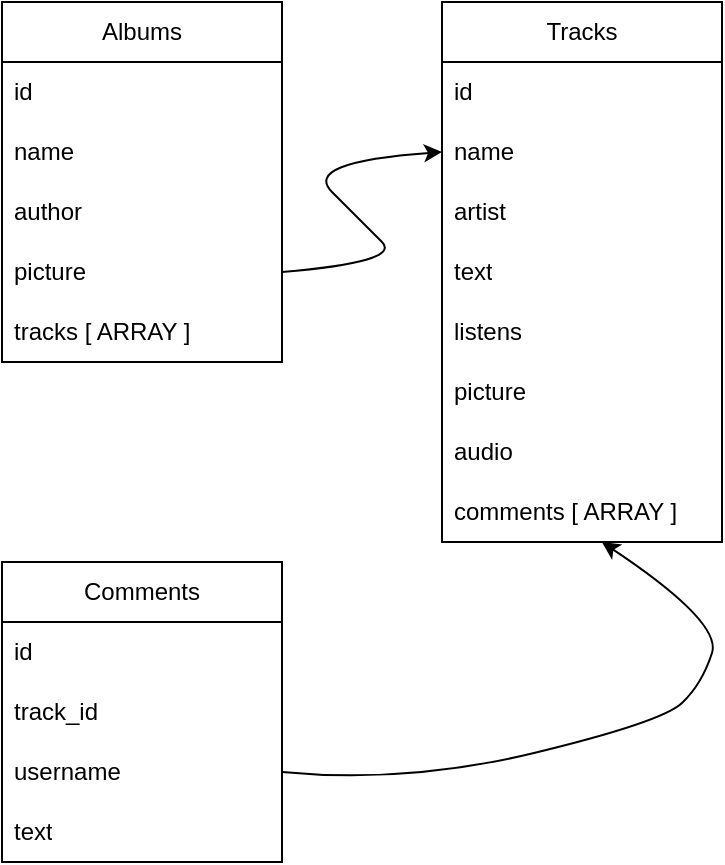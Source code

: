 <mxfile version="22.0.0" type="github">
  <diagram name="Страница — 1" id="BsvFJUhxQ8sqZDMopN1O">
    <mxGraphModel dx="1050" dy="542" grid="1" gridSize="10" guides="1" tooltips="1" connect="1" arrows="1" fold="1" page="1" pageScale="1" pageWidth="827" pageHeight="1169" math="0" shadow="0">
      <root>
        <mxCell id="0" />
        <mxCell id="1" parent="0" />
        <mxCell id="ULYyHdxNfxWxSipWL-FE-1" value="Tracks" style="swimlane;fontStyle=0;childLayout=stackLayout;horizontal=1;startSize=30;horizontalStack=0;resizeParent=1;resizeParentMax=0;resizeLast=0;collapsible=1;marginBottom=0;whiteSpace=wrap;html=1;" parent="1" vertex="1">
          <mxGeometry x="360" y="40" width="140" height="270" as="geometry" />
        </mxCell>
        <mxCell id="ULYyHdxNfxWxSipWL-FE-2" value="id" style="text;strokeColor=none;fillColor=none;align=left;verticalAlign=middle;spacingLeft=4;spacingRight=4;overflow=hidden;points=[[0,0.5],[1,0.5]];portConstraint=eastwest;rotatable=0;whiteSpace=wrap;html=1;" parent="ULYyHdxNfxWxSipWL-FE-1" vertex="1">
          <mxGeometry y="30" width="140" height="30" as="geometry" />
        </mxCell>
        <mxCell id="ULYyHdxNfxWxSipWL-FE-3" value="name" style="text;strokeColor=none;fillColor=none;align=left;verticalAlign=middle;spacingLeft=4;spacingRight=4;overflow=hidden;points=[[0,0.5],[1,0.5]];portConstraint=eastwest;rotatable=0;whiteSpace=wrap;html=1;" parent="ULYyHdxNfxWxSipWL-FE-1" vertex="1">
          <mxGeometry y="60" width="140" height="30" as="geometry" />
        </mxCell>
        <mxCell id="ULYyHdxNfxWxSipWL-FE-4" value="artist" style="text;strokeColor=none;fillColor=none;align=left;verticalAlign=middle;spacingLeft=4;spacingRight=4;overflow=hidden;points=[[0,0.5],[1,0.5]];portConstraint=eastwest;rotatable=0;whiteSpace=wrap;html=1;" parent="ULYyHdxNfxWxSipWL-FE-1" vertex="1">
          <mxGeometry y="90" width="140" height="30" as="geometry" />
        </mxCell>
        <mxCell id="ULYyHdxNfxWxSipWL-FE-13" value="text" style="text;strokeColor=none;fillColor=none;align=left;verticalAlign=middle;spacingLeft=4;spacingRight=4;overflow=hidden;points=[[0,0.5],[1,0.5]];portConstraint=eastwest;rotatable=0;whiteSpace=wrap;html=1;" parent="ULYyHdxNfxWxSipWL-FE-1" vertex="1">
          <mxGeometry y="120" width="140" height="30" as="geometry" />
        </mxCell>
        <mxCell id="ULYyHdxNfxWxSipWL-FE-15" value="listens" style="text;strokeColor=none;fillColor=none;align=left;verticalAlign=middle;spacingLeft=4;spacingRight=4;overflow=hidden;points=[[0,0.5],[1,0.5]];portConstraint=eastwest;rotatable=0;whiteSpace=wrap;html=1;" parent="ULYyHdxNfxWxSipWL-FE-1" vertex="1">
          <mxGeometry y="150" width="140" height="30" as="geometry" />
        </mxCell>
        <mxCell id="ULYyHdxNfxWxSipWL-FE-14" value="picture" style="text;strokeColor=none;fillColor=none;align=left;verticalAlign=middle;spacingLeft=4;spacingRight=4;overflow=hidden;points=[[0,0.5],[1,0.5]];portConstraint=eastwest;rotatable=0;whiteSpace=wrap;html=1;" parent="ULYyHdxNfxWxSipWL-FE-1" vertex="1">
          <mxGeometry y="180" width="140" height="30" as="geometry" />
        </mxCell>
        <mxCell id="ULYyHdxNfxWxSipWL-FE-16" value="audio" style="text;strokeColor=none;fillColor=none;align=left;verticalAlign=middle;spacingLeft=4;spacingRight=4;overflow=hidden;points=[[0,0.5],[1,0.5]];portConstraint=eastwest;rotatable=0;whiteSpace=wrap;html=1;" parent="ULYyHdxNfxWxSipWL-FE-1" vertex="1">
          <mxGeometry y="210" width="140" height="30" as="geometry" />
        </mxCell>
        <mxCell id="ULYyHdxNfxWxSipWL-FE-17" value="comments [ ARRAY ]" style="text;strokeColor=none;fillColor=none;align=left;verticalAlign=middle;spacingLeft=4;spacingRight=4;overflow=hidden;points=[[0,0.5],[1,0.5]];portConstraint=eastwest;rotatable=0;whiteSpace=wrap;html=1;" parent="ULYyHdxNfxWxSipWL-FE-1" vertex="1">
          <mxGeometry y="240" width="140" height="30" as="geometry" />
        </mxCell>
        <mxCell id="ULYyHdxNfxWxSipWL-FE-5" value="Albums" style="swimlane;fontStyle=0;childLayout=stackLayout;horizontal=1;startSize=30;horizontalStack=0;resizeParent=1;resizeParentMax=0;resizeLast=0;collapsible=1;marginBottom=0;whiteSpace=wrap;html=1;" parent="1" vertex="1">
          <mxGeometry x="140" y="40" width="140" height="180" as="geometry" />
        </mxCell>
        <mxCell id="ULYyHdxNfxWxSipWL-FE-6" value="id" style="text;strokeColor=none;fillColor=none;align=left;verticalAlign=middle;spacingLeft=4;spacingRight=4;overflow=hidden;points=[[0,0.5],[1,0.5]];portConstraint=eastwest;rotatable=0;whiteSpace=wrap;html=1;" parent="ULYyHdxNfxWxSipWL-FE-5" vertex="1">
          <mxGeometry y="30" width="140" height="30" as="geometry" />
        </mxCell>
        <mxCell id="ULYyHdxNfxWxSipWL-FE-7" value="name" style="text;strokeColor=none;fillColor=none;align=left;verticalAlign=middle;spacingLeft=4;spacingRight=4;overflow=hidden;points=[[0,0.5],[1,0.5]];portConstraint=eastwest;rotatable=0;whiteSpace=wrap;html=1;" parent="ULYyHdxNfxWxSipWL-FE-5" vertex="1">
          <mxGeometry y="60" width="140" height="30" as="geometry" />
        </mxCell>
        <mxCell id="ULYyHdxNfxWxSipWL-FE-8" value="author" style="text;strokeColor=none;fillColor=none;align=left;verticalAlign=middle;spacingLeft=4;spacingRight=4;overflow=hidden;points=[[0,0.5],[1,0.5]];portConstraint=eastwest;rotatable=0;whiteSpace=wrap;html=1;" parent="ULYyHdxNfxWxSipWL-FE-5" vertex="1">
          <mxGeometry y="90" width="140" height="30" as="geometry" />
        </mxCell>
        <mxCell id="QWPkJdAIWtpZzioDdOoN-2" value="picture" style="text;strokeColor=none;fillColor=none;align=left;verticalAlign=middle;spacingLeft=4;spacingRight=4;overflow=hidden;points=[[0,0.5],[1,0.5]];portConstraint=eastwest;rotatable=0;whiteSpace=wrap;html=1;" vertex="1" parent="ULYyHdxNfxWxSipWL-FE-5">
          <mxGeometry y="120" width="140" height="30" as="geometry" />
        </mxCell>
        <mxCell id="QWPkJdAIWtpZzioDdOoN-1" value="tracks [ ARRAY ]" style="text;strokeColor=none;fillColor=none;align=left;verticalAlign=middle;spacingLeft=4;spacingRight=4;overflow=hidden;points=[[0,0.5],[1,0.5]];portConstraint=eastwest;rotatable=0;whiteSpace=wrap;html=1;" vertex="1" parent="ULYyHdxNfxWxSipWL-FE-5">
          <mxGeometry y="150" width="140" height="30" as="geometry" />
        </mxCell>
        <mxCell id="ULYyHdxNfxWxSipWL-FE-9" value="Comments" style="swimlane;fontStyle=0;childLayout=stackLayout;horizontal=1;startSize=30;horizontalStack=0;resizeParent=1;resizeParentMax=0;resizeLast=0;collapsible=1;marginBottom=0;whiteSpace=wrap;html=1;" parent="1" vertex="1">
          <mxGeometry x="140" y="320" width="140" height="150" as="geometry" />
        </mxCell>
        <mxCell id="ULYyHdxNfxWxSipWL-FE-10" value="id" style="text;strokeColor=none;fillColor=none;align=left;verticalAlign=middle;spacingLeft=4;spacingRight=4;overflow=hidden;points=[[0,0.5],[1,0.5]];portConstraint=eastwest;rotatable=0;whiteSpace=wrap;html=1;" parent="ULYyHdxNfxWxSipWL-FE-9" vertex="1">
          <mxGeometry y="30" width="140" height="30" as="geometry" />
        </mxCell>
        <mxCell id="ULYyHdxNfxWxSipWL-FE-11" value="track_id" style="text;strokeColor=none;fillColor=none;align=left;verticalAlign=middle;spacingLeft=4;spacingRight=4;overflow=hidden;points=[[0,0.5],[1,0.5]];portConstraint=eastwest;rotatable=0;whiteSpace=wrap;html=1;" parent="ULYyHdxNfxWxSipWL-FE-9" vertex="1">
          <mxGeometry y="60" width="140" height="30" as="geometry" />
        </mxCell>
        <mxCell id="QWPkJdAIWtpZzioDdOoN-3" value="username" style="text;strokeColor=none;fillColor=none;align=left;verticalAlign=middle;spacingLeft=4;spacingRight=4;overflow=hidden;points=[[0,0.5],[1,0.5]];portConstraint=eastwest;rotatable=0;whiteSpace=wrap;html=1;" vertex="1" parent="ULYyHdxNfxWxSipWL-FE-9">
          <mxGeometry y="90" width="140" height="30" as="geometry" />
        </mxCell>
        <mxCell id="ULYyHdxNfxWxSipWL-FE-12" value="text" style="text;strokeColor=none;fillColor=none;align=left;verticalAlign=middle;spacingLeft=4;spacingRight=4;overflow=hidden;points=[[0,0.5],[1,0.5]];portConstraint=eastwest;rotatable=0;whiteSpace=wrap;html=1;" parent="ULYyHdxNfxWxSipWL-FE-9" vertex="1">
          <mxGeometry y="120" width="140" height="30" as="geometry" />
        </mxCell>
        <mxCell id="QWPkJdAIWtpZzioDdOoN-4" value="" style="curved=1;endArrow=classic;html=1;rounded=0;exitX=1;exitY=0.5;exitDx=0;exitDy=0;entryX=0;entryY=0.5;entryDx=0;entryDy=0;" edge="1" parent="1" source="QWPkJdAIWtpZzioDdOoN-2" target="ULYyHdxNfxWxSipWL-FE-3">
          <mxGeometry width="50" height="50" relative="1" as="geometry">
            <mxPoint x="290" y="170" as="sourcePoint" />
            <mxPoint x="340" y="120" as="targetPoint" />
            <Array as="points">
              <mxPoint x="340" y="170" />
              <mxPoint x="320" y="150" />
              <mxPoint x="290" y="120" />
            </Array>
          </mxGeometry>
        </mxCell>
        <mxCell id="QWPkJdAIWtpZzioDdOoN-5" value="" style="curved=1;endArrow=classic;html=1;rounded=0;exitX=1;exitY=0.5;exitDx=0;exitDy=0;entryX=0.571;entryY=1;entryDx=0;entryDy=0;entryPerimeter=0;" edge="1" parent="1" source="QWPkJdAIWtpZzioDdOoN-3" target="ULYyHdxNfxWxSipWL-FE-17">
          <mxGeometry width="50" height="50" relative="1" as="geometry">
            <mxPoint x="292" y="431" as="sourcePoint" />
            <mxPoint x="342" y="381" as="targetPoint" />
            <Array as="points">
              <mxPoint x="342" y="431" />
              <mxPoint x="470" y="400" />
              <mxPoint x="490" y="381" />
              <mxPoint x="500" y="350" />
            </Array>
          </mxGeometry>
        </mxCell>
      </root>
    </mxGraphModel>
  </diagram>
</mxfile>
